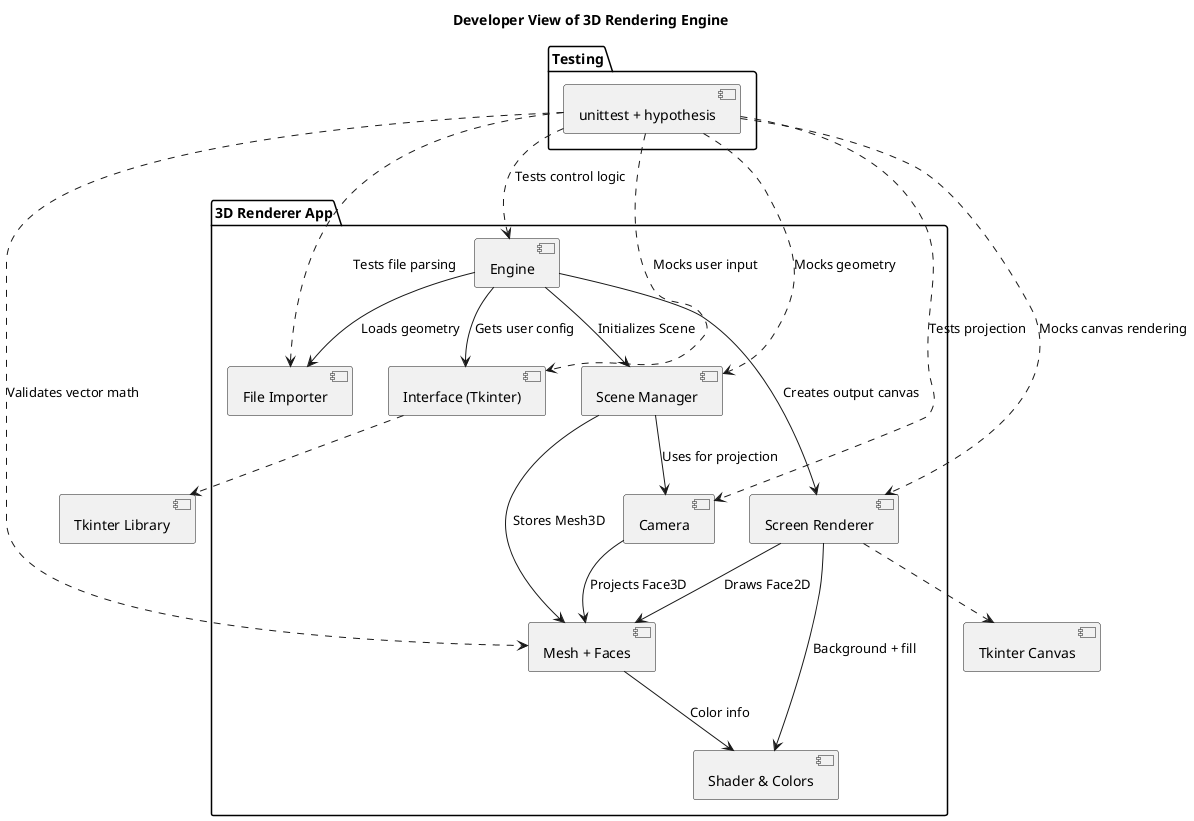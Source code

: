 @startuml DeveloperView
title Developer View of 3D Rendering Engine

package "3D Renderer App" {
    component "Engine" as Engine
    component "Interface (Tkinter)" as Interface
    component "Screen Renderer" as Screen
    component "Scene Manager" as Scene
    component "Camera" as Camera
    component "Mesh + Faces" as Geometry
    component "Shader & Colors" as Shader
    component "File Importer" as FileImport

    Engine --> Interface : "Gets user config"
    Engine --> FileImport : "Loads geometry"
    Engine --> Scene : "Initializes Scene"
    Engine --> Screen : "Creates output canvas"

    Scene --> Camera : "Uses for projection"
    Scene --> Geometry : "Stores Mesh3D"
    Geometry --> Shader : "Color info"

    Screen --> Shader : "Background + fill"
    Screen --> Geometry : "Draws Face2D"
    Camera --> Geometry : "Projects Face3D"
}

Interface ..> [Tkinter Library]
Screen ..> [Tkinter Canvas]

package "Testing" {
    component "unittest + hypothesis" as UnitTest
    UnitTest ..> Engine : "Tests control logic"
    UnitTest ..> Scene : "Mocks geometry"
    UnitTest ..> Screen : "Mocks canvas rendering"
    UnitTest ..> Camera : "Tests projection"
    UnitTest ..> Geometry : "Validates vector math"
    UnitTest ..> FileImport : "Tests file parsing"
    UnitTest ..> Interface : "Mocks user input"
}

@enduml
